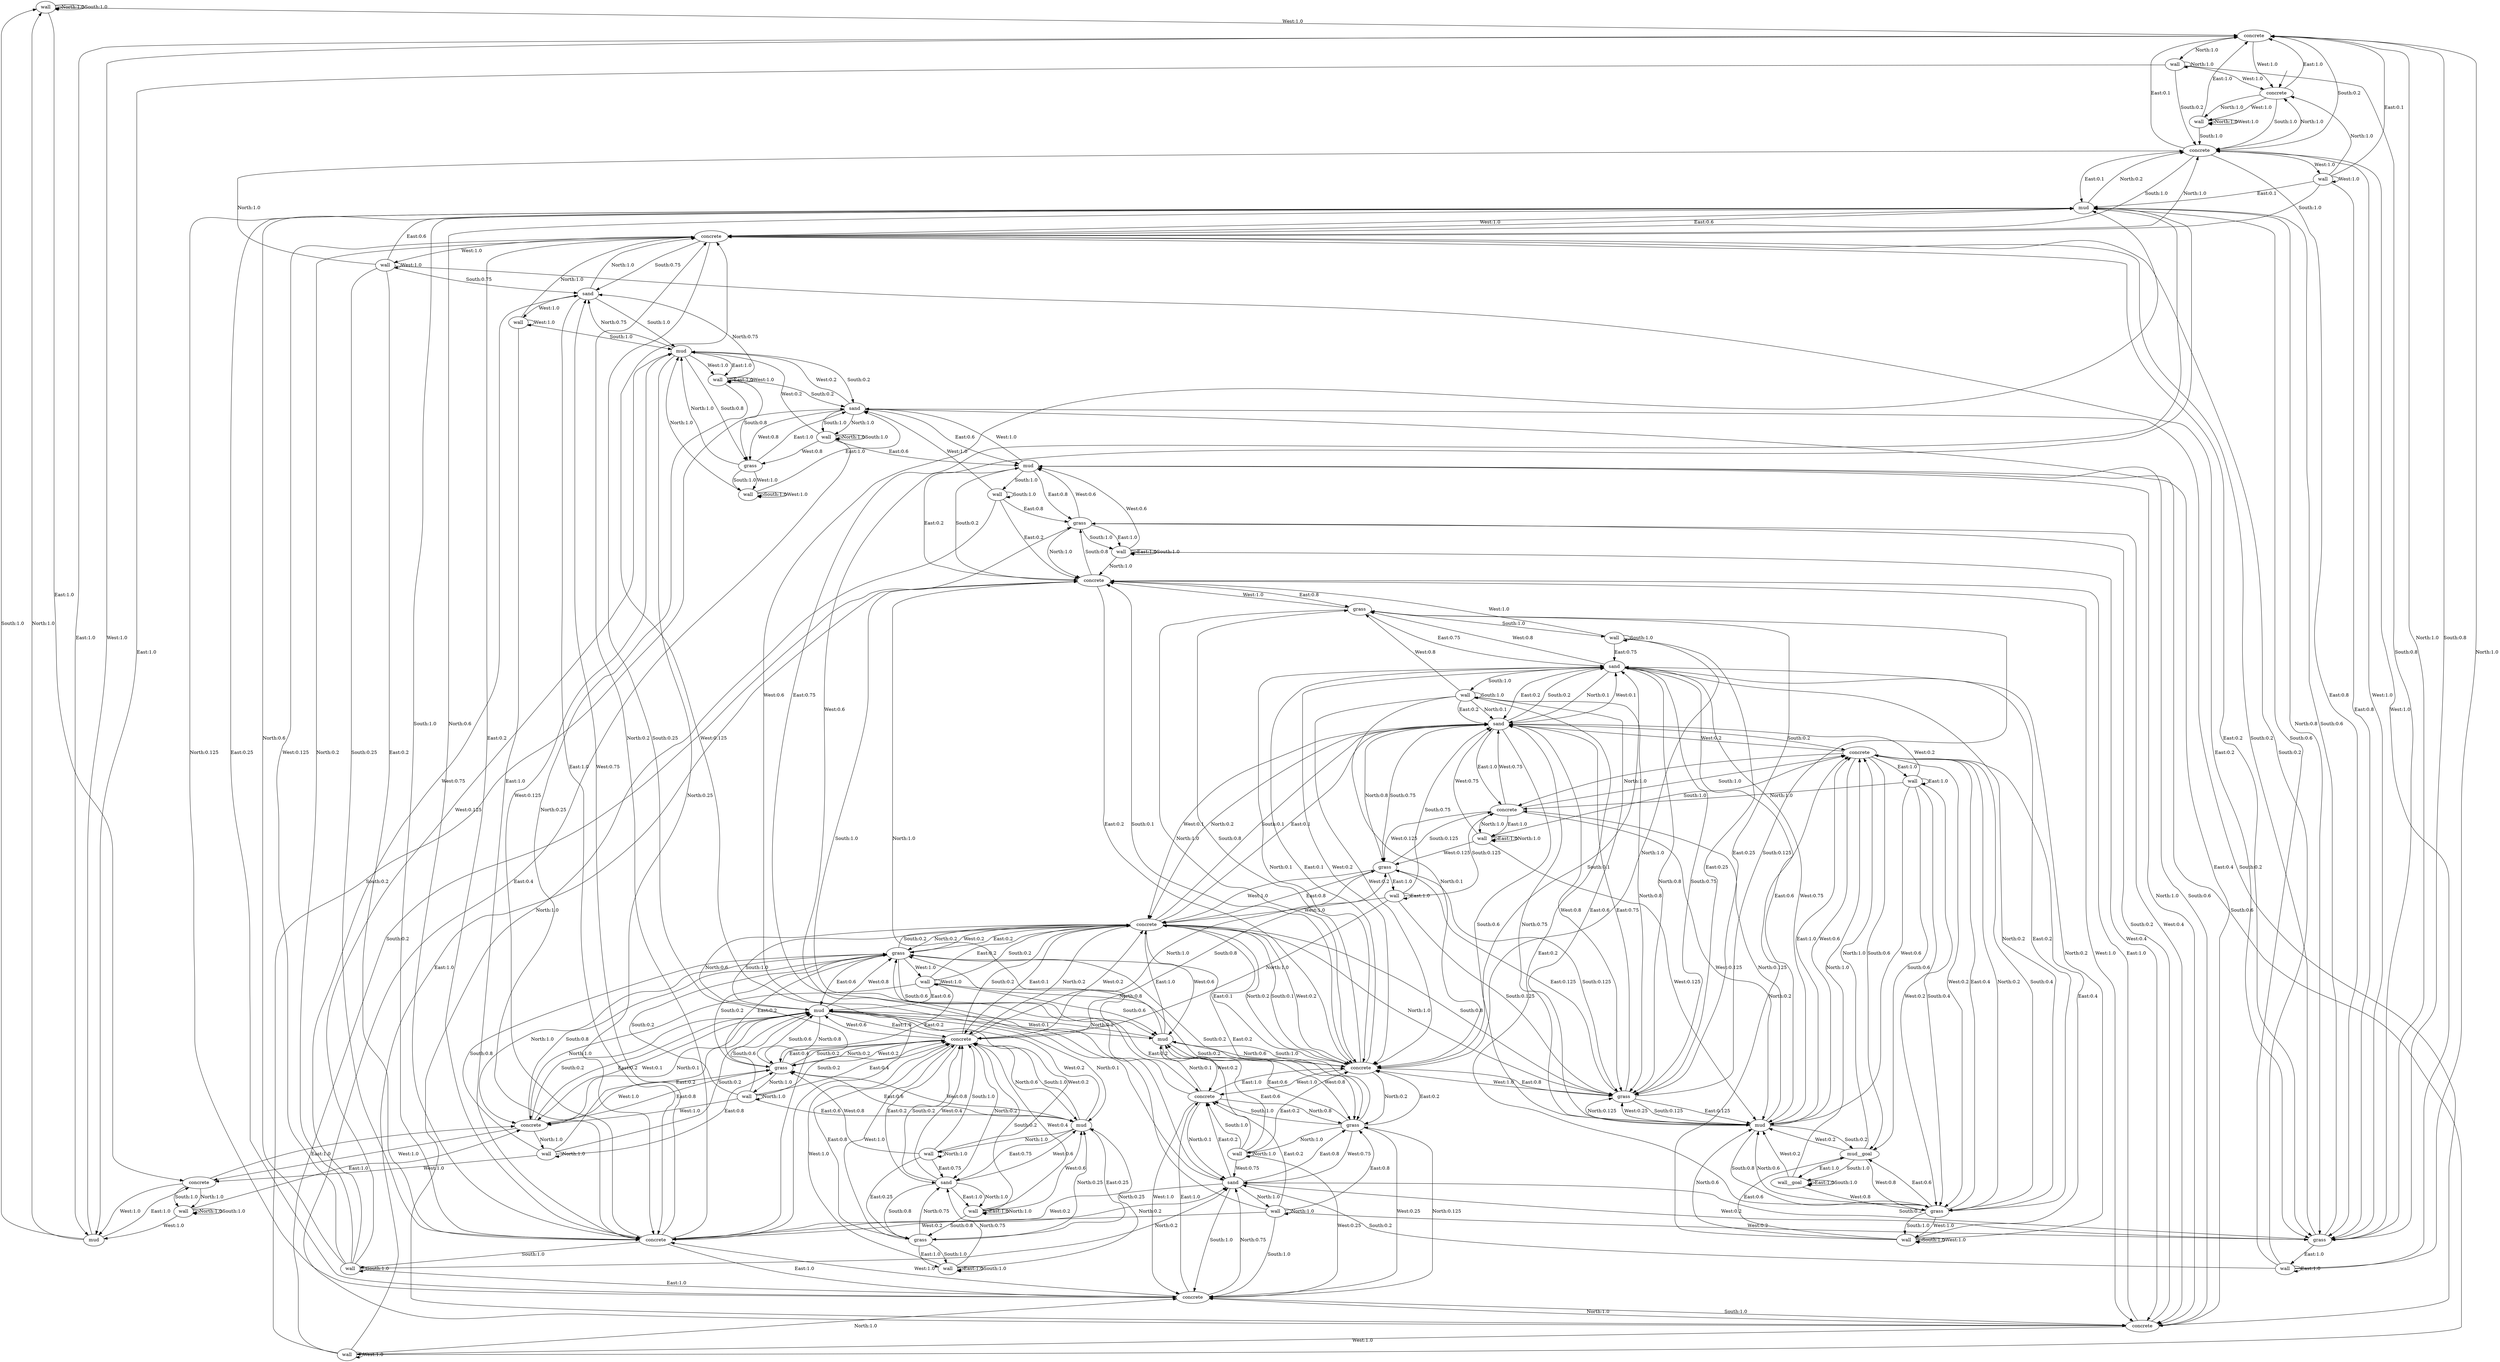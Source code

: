 digraph second_grid {
21 [label="wall"];
52 [label="sand"];
7 [label="sand"];
13 [label="wall"];
44 [label="grass"];
16 [label="mud"];
40 [label="grass"];
49 [label="concrete"];
36 [label="grass"];
37 [label="wall"];
8 [label="wall"];
32 [label="grass"];
41 [label="wall"];
62 [label="wall"];
12 [label="concrete"];
29 [label="mud"];
33 [label="wall"];
0 [label="concrete"];
53 [label="wall"];
4 [label="concrete"];
57 [label="wall"];
66 [label="concrete"];
54 [label="mud"];
14 [label="grass"];
25 [label="concrete"];
45 [label="wall"];
10 [label="grass"];
3 [label="wall"];
63 [label="sand"];
17 [label="concrete"];
9 [label="mud"];
69 [label="wall"];
42 [label="mud"];
64 [label="grass"];
28 [label="wall"];
38 [label="concrete"];
60 [label="grass"];
61 [label="wall"];
56 [label="grass"];
65 [label="wall"];
19 [label="wall"];
59 [label="mud"];
30 [label="concrete"];
23 [label="wall"];
50 [label="grass"];
34 [label="concrete"];
22 [label="mud"];
11 [label="wall"];
46 [label="grass"];
55 [label="concrete"];
15 [label="wall"];
26 [label="concrete"];
6 [label="wall"];
39 [label="wall"];
27 [label="wall"];
31 [label="wall"];
43 [label="concrete"];
58 [label="sand"];
70 [label="wall__goal"];
51 [label="wall"];
68 [label="concrete"];
20 [label="sand"];
2 [label="concrete"];
35 [label="concrete"];
47 [label="wall"];
48 [label="mud"];
18 [label="wall"];
67 [label="wall"];
5 [label="wall"];
71 [label="mud__goal"];
24 [label="sand"];
1 [label="wall"];
21 -> 30  [label="East:1.0"];
21 -> 21  [label="North:1.0"];
21 -> 21  [label="South:1.0"];
21 -> 12  [label="West:1.0"];
52 -> 58  [label="East:0.2"];
52 -> 59  [label="East:0.6"];
52 -> 60  [label="East:0.2"];
52 -> 43  [label="North:0.1"];
52 -> 58  [label="North:0.1"];
52 -> 50  [label="North:0.8"];
52 -> 51  [label="South:1.0"];
52 -> 44  [label="West:0.8"];
52 -> 43  [label="West:0.2"];
7 -> 17  [label="East:1.0"];
7 -> 4  [label="North:1.0"];
7 -> 9  [label="South:1.0"];
7 -> 6  [label="West:1.0"];
13 -> 22  [label="East:1.0"];
13 -> 13  [label="North:1.0"];
13 -> 2  [label="South:0.2"];
13 -> 14  [label="South:0.8"];
13 -> 0  [label="West:1.0"];
44 -> 52  [label="East:0.75"];
44 -> 50  [label="East:0.25"];
44 -> 43  [label="North:1.0"];
44 -> 45  [label="South:1.0"];
44 -> 35  [label="West:1.0"];
16 -> 24  [label="East:0.75"];
16 -> 25  [label="East:0.25"];
16 -> 2  [label="North:0.2"];
16 -> 14  [label="North:0.8"];
16 -> 17  [label="South:1.0"];
16 -> 4  [label="West:1.0"];
40 -> 46  [label="East:0.2"];
40 -> 48  [label="East:0.6"];
40 -> 49  [label="East:0.2"];
40 -> 38  [label="North:1.0"];
40 -> 42  [label="South:0.6"];
40 -> 49  [label="South:0.2"];
40 -> 32  [label="South:0.2"];
40 -> 41  [label="West:1.0"];
49 -> 56  [label="East:0.8"];
49 -> 55  [label="East:0.1"];
49 -> 58  [label="East:0.1"];
49 -> 48  [label="North:0.6"];
49 -> 40  [label="North:0.2"];
49 -> 55  [label="North:0.2"];
49 -> 58  [label="South:0.1"];
49 -> 50  [label="South:0.8"];
49 -> 43  [label="South:0.1"];
49 -> 43  [label="West:0.2"];
49 -> 42  [label="West:0.6"];
49 -> 40  [label="West:0.2"];
36 -> 37  [label="East:1.0"];
36 -> 35  [label="North:1.0"];
36 -> 37  [label="South:1.0"];
36 -> 26  [label="West:0.4"];
36 -> 29  [label="West:0.6"];
37 -> 37  [label="East:1.0"];
37 -> 35  [label="North:1.0"];
37 -> 37  [label="South:1.0"];
37 -> 26  [label="West:0.4"];
37 -> 29  [label="West:0.6"];
8 -> 8  [label="East:1.0"];
8 -> 17  [label="North:0.25"];
8 -> 7  [label="North:0.75"];
8 -> 10  [label="South:0.8"];
8 -> 20  [label="South:0.2"];
8 -> 8  [label="West:1.0"];
32 -> 40  [label="East:0.2"];
32 -> 42  [label="East:0.6"];
32 -> 43  [label="East:0.2"];
32 -> 33  [label="North:1.0"];
32 -> 34  [label="South:1.0"];
32 -> 24  [label="West:0.75"];
32 -> 25  [label="West:0.25"];
41 -> 46  [label="East:0.2"];
41 -> 49  [label="East:0.2"];
41 -> 48  [label="East:0.6"];
41 -> 38  [label="North:1.0"];
41 -> 49  [label="South:0.2"];
41 -> 42  [label="South:0.6"];
41 -> 32  [label="South:0.2"];
41 -> 41  [label="West:1.0"];
62 -> 62  [label="East:1.0"];
62 -> 62  [label="North:1.0"];
62 -> 64  [label="South:0.8"];
62 -> 55  [label="South:0.2"];
62 -> 55  [label="West:0.4"];
62 -> 54  [label="West:0.6"];
12 -> 22  [label="East:1.0"];
12 -> 13  [label="North:1.0"];
12 -> 2  [label="South:0.2"];
12 -> 14  [label="South:0.8"];
12 -> 0  [label="West:1.0"];
29 -> 35  [label="East:0.2"];
29 -> 36  [label="East:0.8"];
29 -> 26  [label="North:1.0"];
29 -> 28  [label="South:1.0"];
29 -> 20  [label="West:1.0"];
33 -> 40  [label="East:0.2"];
33 -> 42  [label="East:0.6"];
33 -> 43  [label="East:0.2"];
33 -> 33  [label="North:1.0"];
33 -> 34  [label="South:1.0"];
33 -> 24  [label="West:0.75"];
33 -> 25  [label="West:0.25"];
0 -> 12  [label="East:1.0"];
0 -> 1  [label="North:1.0"];
0 -> 2  [label="South:1.0"];
0 -> 1  [label="West:1.0"];
53 -> 64  [label="East:0.25"];
53 -> 63  [label="East:0.75"];
53 -> 53  [label="North:1.0"];
53 -> 55  [label="South:1.0"];
53 -> 46  [label="West:0.8"];
53 -> 48  [label="West:0.2"];
4 -> 14  [label="East:0.2"];
4 -> 16  [label="East:0.6"];
4 -> 17  [label="East:0.2"];
4 -> 2  [label="North:1.0"];
4 -> 7  [label="South:0.75"];
4 -> 17  [label="South:0.25"];
4 -> 5  [label="West:1.0"];
57 -> 57  [label="East:1.0"];
57 -> 55  [label="North:1.0"];
57 -> 66  [label="South:0.125"];
57 -> 58  [label="South:0.75"];
57 -> 50  [label="South:0.125"];
57 -> 49  [label="West:1.0"];
66 -> 67  [label="East:1.0"];
66 -> 67  [label="North:1.0"];
66 -> 68  [label="South:1.0"];
66 -> 59  [label="West:0.125"];
66 -> 56  [label="West:0.125"];
66 -> 58  [label="West:0.75"];
54 -> 63  [label="East:0.75"];
54 -> 64  [label="East:0.25"];
54 -> 53  [label="North:1.0"];
54 -> 55  [label="South:1.0"];
54 -> 46  [label="West:0.8"];
54 -> 48  [label="West:0.2"];
14 -> 15  [label="East:1.0"];
14 -> 12  [label="North:1.0"];
14 -> 24  [label="South:0.2"];
14 -> 4  [label="South:0.2"];
14 -> 16  [label="South:0.6"];
14 -> 2  [label="West:1.0"];
25 -> 34  [label="East:1.0"];
25 -> 16  [label="North:0.125"];
25 -> 24  [label="North:0.75"];
25 -> 32  [label="North:0.125"];
25 -> 26  [label="South:1.0"];
25 -> 17  [label="West:1.0"];
45 -> 50  [label="East:0.25"];
45 -> 52  [label="East:0.75"];
45 -> 43  [label="North:1.0"];
45 -> 45  [label="South:1.0"];
45 -> 35  [label="West:1.0"];
10 -> 20  [label="East:1.0"];
10 -> 9  [label="North:1.0"];
10 -> 11  [label="South:1.0"];
10 -> 11  [label="West:1.0"];
3 -> 12  [label="East:0.1"];
3 -> 14  [label="East:0.8"];
3 -> 16  [label="East:0.1"];
3 -> 0  [label="North:1.0"];
3 -> 4  [label="South:1.0"];
3 -> 3  [label="West:1.0"];
63 -> 62  [label="East:1.0"];
63 -> 62  [label="North:1.0"];
63 -> 55  [label="South:0.2"];
63 -> 64  [label="South:0.8"];
63 -> 55  [label="West:0.4"];
63 -> 54  [label="West:0.6"];
17 -> 25  [label="East:1.0"];
17 -> 4  [label="North:0.2"];
17 -> 16  [label="North:0.6"];
17 -> 24  [label="North:0.2"];
17 -> 18  [label="South:1.0"];
17 -> 4  [label="West:0.125"];
17 -> 7  [label="West:0.75"];
17 -> 9  [label="West:0.125"];
9 -> 8  [label="East:1.0"];
9 -> 7  [label="North:0.75"];
9 -> 17  [label="North:0.25"];
9 -> 20  [label="South:0.2"];
9 -> 10  [label="South:0.8"];
9 -> 8  [label="West:1.0"];
69 -> 69  [label="East:1.0"];
69 -> 66  [label="North:1.0"];
69 -> 60  [label="South:0.4"];
69 -> 71  [label="South:0.6"];
69 -> 58  [label="West:0.2"];
69 -> 59  [label="West:0.6"];
69 -> 60  [label="West:0.2"];
42 -> 49  [label="East:1.0"];
42 -> 48  [label="North:0.2"];
42 -> 40  [label="North:0.8"];
42 -> 43  [label="South:1.0"];
42 -> 32  [label="West:0.8"];
42 -> 34  [label="West:0.2"];
64 -> 65  [label="East:1.0"];
64 -> 63  [label="North:0.75"];
64 -> 54  [label="North:0.25"];
64 -> 65  [label="South:1.0"];
64 -> 55  [label="West:1.0"];
28 -> 36  [label="East:0.8"];
28 -> 35  [label="East:0.2"];
28 -> 26  [label="North:1.0"];
28 -> 28  [label="South:1.0"];
28 -> 20  [label="West:1.0"];
38 -> 48  [label="East:0.2"];
38 -> 46  [label="East:0.8"];
38 -> 39  [label="North:1.0"];
38 -> 48  [label="South:0.2"];
38 -> 40  [label="South:0.8"];
38 -> 30  [label="West:1.0"];
60 -> 68  [label="East:0.4"];
60 -> 71  [label="East:0.6"];
60 -> 59  [label="North:0.6"];
60 -> 52  [label="North:0.2"];
60 -> 68  [label="North:0.2"];
60 -> 61  [label="South:1.0"];
60 -> 61  [label="West:1.0"];
61 -> 71  [label="East:0.6"];
61 -> 68  [label="East:0.4"];
61 -> 52  [label="North:0.2"];
61 -> 59  [label="North:0.6"];
61 -> 68  [label="North:0.2"];
61 -> 61  [label="South:1.0"];
61 -> 61  [label="West:1.0"];
56 -> 57  [label="East:1.0"];
56 -> 55  [label="North:1.0"];
56 -> 50  [label="South:0.125"];
56 -> 58  [label="South:0.75"];
56 -> 66  [label="South:0.125"];
56 -> 49  [label="West:1.0"];
65 -> 65  [label="East:1.0"];
65 -> 54  [label="North:0.25"];
65 -> 63  [label="North:0.75"];
65 -> 65  [label="South:1.0"];
65 -> 55  [label="West:1.0"];
19 -> 26  [label="East:0.4"];
19 -> 29  [label="East:0.6"];
19 -> 19  [label="North:1.0"];
19 -> 19  [label="South:1.0"];
19 -> 9  [label="West:0.2"];
19 -> 10  [label="West:0.8"];
59 -> 68  [label="East:1.0"];
59 -> 58  [label="North:0.75"];
59 -> 50  [label="North:0.125"];
59 -> 66  [label="North:0.125"];
59 -> 71  [label="South:0.2"];
59 -> 60  [label="South:0.8"];
59 -> 50  [label="West:0.25"];
59 -> 52  [label="West:0.75"];
30 -> 38  [label="East:1.0"];
30 -> 31  [label="North:1.0"];
30 -> 31  [label="South:1.0"];
30 -> 22  [label="West:1.0"];
23 -> 32  [label="East:0.8"];
23 -> 34  [label="East:0.2"];
23 -> 23  [label="North:1.0"];
23 -> 25  [label="South:1.0"];
23 -> 17  [label="West:0.2"];
23 -> 14  [label="West:0.2"];
23 -> 16  [label="West:0.6"];
50 -> 58  [label="East:0.75"];
50 -> 56  [label="East:0.125"];
50 -> 59  [label="East:0.125"];
50 -> 49  [label="North:1.0"];
50 -> 44  [label="South:0.125"];
50 -> 52  [label="South:0.75"];
50 -> 59  [label="South:0.125"];
50 -> 43  [label="West:1.0"];
34 -> 43  [label="East:1.0"];
34 -> 24  [label="North:0.1"];
34 -> 42  [label="North:0.1"];
34 -> 32  [label="North:0.8"];
34 -> 35  [label="South:1.0"];
34 -> 25  [label="West:1.0"];
22 -> 30  [label="East:1.0"];
22 -> 21  [label="North:1.0"];
22 -> 21  [label="South:1.0"];
22 -> 12  [label="West:1.0"];
11 -> 20  [label="East:1.0"];
11 -> 9  [label="North:1.0"];
11 -> 11  [label="South:1.0"];
11 -> 11  [label="West:1.0"];
46 -> 54  [label="East:0.6"];
46 -> 55  [label="East:0.4"];
46 -> 47  [label="North:1.0"];
46 -> 40  [label="South:0.2"];
46 -> 48  [label="South:0.6"];
46 -> 55  [label="South:0.2"];
46 -> 38  [label="West:1.0"];
55 -> 64  [label="East:0.8"];
55 -> 63  [label="East:0.2"];
55 -> 54  [label="North:0.6"];
55 -> 46  [label="North:0.2"];
55 -> 63  [label="North:0.2"];
55 -> 49  [label="South:0.2"];
55 -> 56  [label="South:0.8"];
55 -> 49  [label="West:0.2"];
55 -> 48  [label="West:0.6"];
55 -> 46  [label="West:0.2"];
15 -> 15  [label="East:1.0"];
15 -> 12  [label="North:1.0"];
15 -> 4  [label="South:0.2"];
15 -> 16  [label="South:0.6"];
15 -> 24  [label="South:0.2"];
15 -> 2  [label="West:1.0"];
26 -> 35  [label="East:1.0"];
26 -> 25  [label="North:1.0"];
26 -> 20  [label="South:0.2"];
26 -> 29  [label="South:0.6"];
26 -> 36  [label="South:0.2"];
26 -> 27  [label="West:1.0"];
6 -> 17  [label="East:1.0"];
6 -> 4  [label="North:1.0"];
6 -> 9  [label="South:1.0"];
6 -> 6  [label="West:1.0"];
39 -> 46  [label="East:0.8"];
39 -> 48  [label="East:0.2"];
39 -> 39  [label="North:1.0"];
39 -> 40  [label="South:0.8"];
39 -> 48  [label="South:0.2"];
39 -> 30  [label="West:1.0"];
27 -> 35  [label="East:1.0"];
27 -> 25  [label="North:1.0"];
27 -> 36  [label="South:0.2"];
27 -> 20  [label="South:0.2"];
27 -> 29  [label="South:0.6"];
27 -> 27  [label="West:1.0"];
31 -> 38  [label="East:1.0"];
31 -> 31  [label="North:1.0"];
31 -> 31  [label="South:1.0"];
31 -> 22  [label="West:1.0"];
43 -> 50  [label="East:0.8"];
43 -> 49  [label="East:0.1"];
43 -> 52  [label="East:0.1"];
43 -> 32  [label="North:0.2"];
43 -> 42  [label="North:0.6"];
43 -> 49  [label="North:0.2"];
43 -> 52  [label="South:0.1"];
43 -> 35  [label="South:0.1"];
43 -> 44  [label="South:0.8"];
43 -> 34  [label="West:1.0"];
58 -> 66  [label="East:1.0"];
58 -> 49  [label="North:0.2"];
58 -> 56  [label="North:0.8"];
58 -> 68  [label="South:0.2"];
58 -> 52  [label="South:0.2"];
58 -> 59  [label="South:0.6"];
58 -> 50  [label="West:0.8"];
58 -> 49  [label="West:0.1"];
58 -> 52  [label="West:0.1"];
70 -> 70  [label="East:1.0"];
70 -> 68  [label="North:1.0"];
70 -> 70  [label="South:1.0"];
70 -> 59  [label="West:0.2"];
70 -> 60  [label="West:0.8"];
51 -> 58  [label="East:0.2"];
51 -> 59  [label="East:0.6"];
51 -> 60  [label="East:0.2"];
51 -> 43  [label="North:0.1"];
51 -> 58  [label="North:0.1"];
51 -> 50  [label="North:0.8"];
51 -> 51  [label="South:1.0"];
51 -> 44  [label="West:0.8"];
51 -> 43  [label="West:0.2"];
68 -> 69  [label="East:1.0"];
68 -> 66  [label="North:1.0"];
68 -> 60  [label="South:0.4"];
68 -> 71  [label="South:0.6"];
68 -> 58  [label="West:0.2"];
68 -> 59  [label="West:0.6"];
68 -> 60  [label="West:0.2"];
20 -> 26  [label="East:0.4"];
20 -> 29  [label="East:0.6"];
20 -> 19  [label="North:1.0"];
20 -> 19  [label="South:1.0"];
20 -> 9  [label="West:0.2"];
20 -> 10  [label="West:0.8"];
2 -> 16  [label="East:0.1"];
2 -> 12  [label="East:0.1"];
2 -> 14  [label="East:0.8"];
2 -> 0  [label="North:1.0"];
2 -> 4  [label="South:1.0"];
2 -> 3  [label="West:1.0"];
35 -> 43  [label="East:0.2"];
35 -> 44  [label="East:0.8"];
35 -> 34  [label="North:1.0"];
35 -> 29  [label="South:0.2"];
35 -> 36  [label="South:0.8"];
35 -> 26  [label="West:1.0"];
47 -> 55  [label="East:0.4"];
47 -> 54  [label="East:0.6"];
47 -> 47  [label="North:1.0"];
47 -> 55  [label="South:0.2"];
47 -> 40  [label="South:0.2"];
47 -> 48  [label="South:0.6"];
47 -> 38  [label="West:1.0"];
48 -> 55  [label="East:1.0"];
48 -> 54  [label="North:0.1"];
48 -> 38  [label="North:0.1"];
48 -> 46  [label="North:0.8"];
48 -> 49  [label="South:1.0"];
48 -> 38  [label="West:0.1"];
48 -> 40  [label="West:0.8"];
48 -> 42  [label="West:0.1"];
18 -> 25  [label="East:1.0"];
18 -> 16  [label="North:0.6"];
18 -> 4  [label="North:0.2"];
18 -> 24  [label="North:0.2"];
18 -> 18  [label="South:1.0"];
18 -> 9  [label="West:0.125"];
18 -> 4  [label="West:0.125"];
18 -> 7  [label="West:0.75"];
67 -> 67  [label="East:1.0"];
67 -> 67  [label="North:1.0"];
67 -> 68  [label="South:1.0"];
67 -> 58  [label="West:0.75"];
67 -> 56  [label="West:0.125"];
67 -> 59  [label="West:0.125"];
5 -> 17  [label="East:0.2"];
5 -> 14  [label="East:0.2"];
5 -> 16  [label="East:0.6"];
5 -> 2  [label="North:1.0"];
5 -> 7  [label="South:0.75"];
5 -> 17  [label="South:0.25"];
5 -> 5  [label="West:1.0"];
71 -> 70  [label="East:1.0"];
71 -> 68  [label="North:1.0"];
71 -> 70  [label="South:1.0"];
71 -> 60  [label="West:0.8"];
71 -> 59  [label="West:0.2"];
24 -> 34  [label="East:0.2"];
24 -> 32  [label="East:0.8"];
24 -> 23  [label="North:1.0"];
24 -> 25  [label="South:1.0"];
24 -> 16  [label="West:0.6"];
24 -> 14  [label="West:0.2"];
24 -> 17  [label="West:0.2"];
1 -> 12  [label="East:1.0"];
1 -> 1  [label="North:1.0"];
1 -> 2  [label="South:1.0"];
1 -> 1  [label="West:1.0"];
__start0 [label="", shape=none];
__start0 -> 0  [label=""];
}
